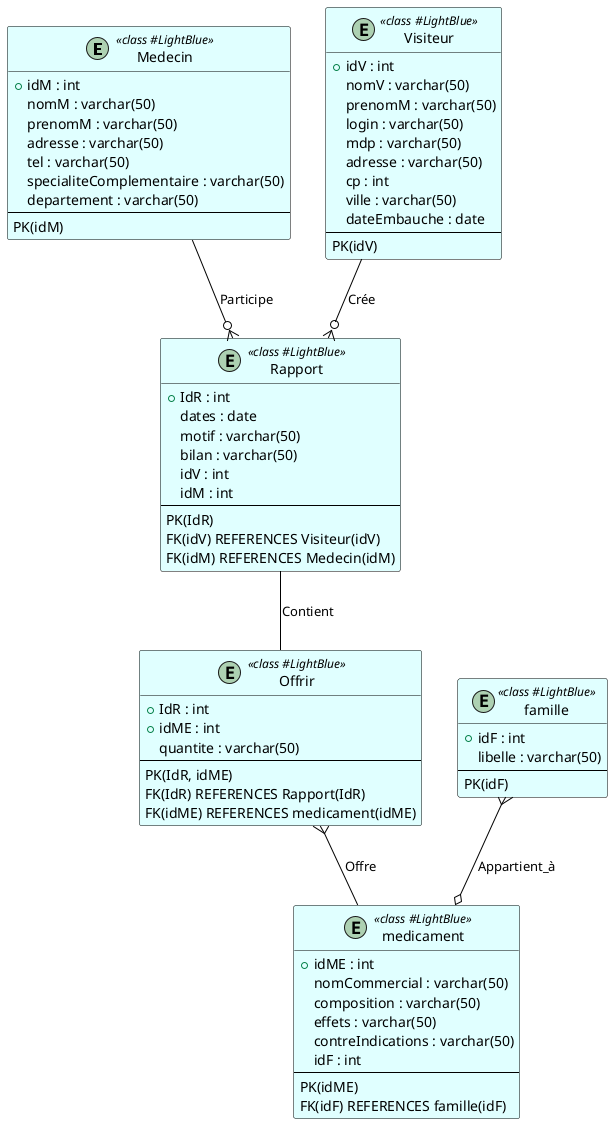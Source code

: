@startuml

!define TableEntity class #LightBlue
!define ReferenceEntity class #FFA07A
!define TableRelation association #2E8B57

skinparam class {
    BackgroundColor LightCyan
    BorderColor Black
    ArrowColor Black
}

entity Medecin << TableEntity >> {
  +idM : int
  nomM : varchar(50)
  prenomM : varchar(50)
  adresse : varchar(50)
  tel : varchar(50)
  specialiteComplementaire : varchar(50)
  departement : varchar(50)
  --
  PK(idM)
}

entity Visiteur << TableEntity >> {
  +idV : int
  nomV : varchar(50)
  prenomM : varchar(50)
  login : varchar(50)
  mdp : varchar(50)
  adresse : varchar(50)
  cp : int
  ville : varchar(50)
  dateEmbauche : date
  --
  PK(idV)
}

entity famille << TableEntity >> {
  +idF : int
  libelle : varchar(50)
  --
  PK(idF)
}

entity Rapport << TableEntity >> {
  +IdR : int
  dates : date
  motif : varchar(50)
  bilan : varchar(50)
  idV : int
  idM : int
  --
  PK(IdR)
  FK(idV) REFERENCES Visiteur(idV)
  FK(idM) REFERENCES Medecin(idM)
}

entity medicament << TableEntity >> {
  +idME : int
  nomCommercial : varchar(50)
  composition : varchar(50)
  effets : varchar(50)
  contreIndications : varchar(50)
  idF : int
  --
  PK(idME)
  FK(idF) REFERENCES famille(idF)
}

entity Offrir << TableEntity >> {
  +IdR : int
  +idME : int
  quantite : varchar(50)
  --
  PK(IdR, idME)
  FK(IdR) REFERENCES Rapport(IdR)
  FK(idME) REFERENCES medicament(idME)
}

Medecin --o{ Rapport : Participe
Visiteur --o{ Rapport : Crée
Rapport -- Offrir : Contient
Offrir }-- medicament : Offre
famille }--o medicament : Appartient_à

@enduml

